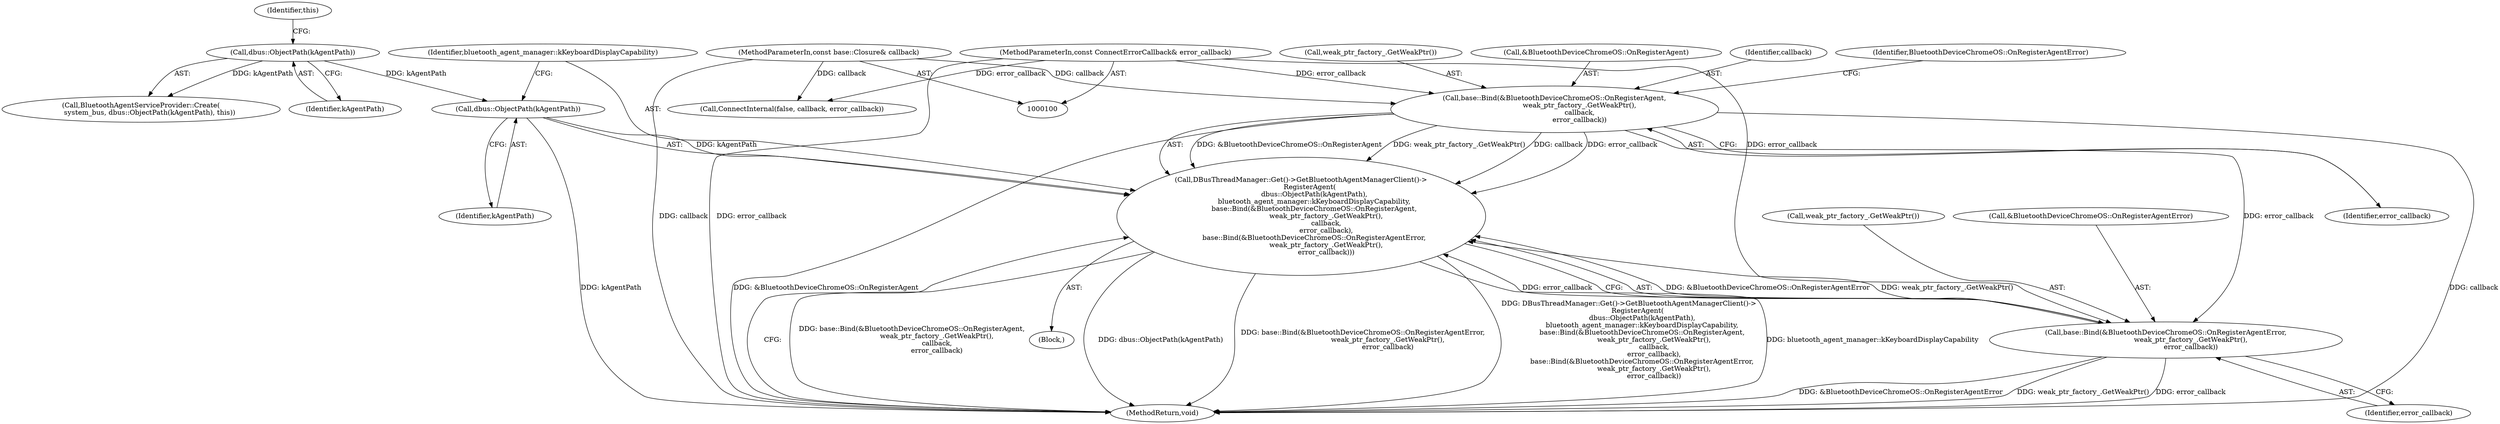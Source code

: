 digraph "0_Chrome_d358f57009b85fb7440208afa5ba87636b491889_7@API" {
"1000168" [label="(Call,DBusThreadManager::Get()->GetBluetoothAgentManagerClient()->\n        RegisterAgent(\n            dbus::ObjectPath(kAgentPath),\n            bluetooth_agent_manager::kKeyboardDisplayCapability,\n            base::Bind(&BluetoothDeviceChromeOS::OnRegisterAgent,\n                       weak_ptr_factory_.GetWeakPtr(),\n                       callback,\n                       error_callback),\n            base::Bind(&BluetoothDeviceChromeOS::OnRegisterAgentError,\n                       weak_ptr_factory_.GetWeakPtr(),\n                       error_callback)))"];
"1000169" [label="(Call,dbus::ObjectPath(kAgentPath))"];
"1000157" [label="(Call,dbus::ObjectPath(kAgentPath))"];
"1000172" [label="(Call,base::Bind(&BluetoothDeviceChromeOS::OnRegisterAgent,\n                       weak_ptr_factory_.GetWeakPtr(),\n                       callback,\n                       error_callback))"];
"1000102" [label="(MethodParameterIn,const base::Closure& callback)"];
"1000103" [label="(MethodParameterIn,const ConnectErrorCallback& error_callback)"];
"1000178" [label="(Call,base::Bind(&BluetoothDeviceChromeOS::OnRegisterAgentError,\n                       weak_ptr_factory_.GetWeakPtr(),\n                       error_callback))"];
"1000177" [label="(Identifier,error_callback)"];
"1000175" [label="(Call,weak_ptr_factory_.GetWeakPtr())"];
"1000181" [label="(Call,weak_ptr_factory_.GetWeakPtr())"];
"1000168" [label="(Call,DBusThreadManager::Get()->GetBluetoothAgentManagerClient()->\n        RegisterAgent(\n            dbus::ObjectPath(kAgentPath),\n            bluetooth_agent_manager::kKeyboardDisplayCapability,\n            base::Bind(&BluetoothDeviceChromeOS::OnRegisterAgent,\n                       weak_ptr_factory_.GetWeakPtr(),\n                       callback,\n                       error_callback),\n            base::Bind(&BluetoothDeviceChromeOS::OnRegisterAgentError,\n                       weak_ptr_factory_.GetWeakPtr(),\n                       error_callback)))"];
"1000155" [label="(Call,BluetoothAgentServiceProvider::Create(\n        system_bus, dbus::ObjectPath(kAgentPath), this))"];
"1000173" [label="(Call,&BluetoothDeviceChromeOS::OnRegisterAgent)"];
"1000171" [label="(Identifier,bluetooth_agent_manager::kKeyboardDisplayCapability)"];
"1000179" [label="(Call,&BluetoothDeviceChromeOS::OnRegisterAgentError)"];
"1000172" [label="(Call,base::Bind(&BluetoothDeviceChromeOS::OnRegisterAgent,\n                       weak_ptr_factory_.GetWeakPtr(),\n                       callback,\n                       error_callback))"];
"1000158" [label="(Identifier,kAgentPath)"];
"1000182" [label="(Identifier,error_callback)"];
"1000183" [label="(MethodReturn,void)"];
"1000169" [label="(Call,dbus::ObjectPath(kAgentPath))"];
"1000170" [label="(Identifier,kAgentPath)"];
"1000136" [label="(Block,)"];
"1000176" [label="(Identifier,callback)"];
"1000103" [label="(MethodParameterIn,const ConnectErrorCallback& error_callback)"];
"1000159" [label="(Identifier,this)"];
"1000131" [label="(Call,ConnectInternal(false, callback, error_callback))"];
"1000157" [label="(Call,dbus::ObjectPath(kAgentPath))"];
"1000178" [label="(Call,base::Bind(&BluetoothDeviceChromeOS::OnRegisterAgentError,\n                       weak_ptr_factory_.GetWeakPtr(),\n                       error_callback))"];
"1000180" [label="(Identifier,BluetoothDeviceChromeOS::OnRegisterAgentError)"];
"1000102" [label="(MethodParameterIn,const base::Closure& callback)"];
"1000168" -> "1000136"  [label="AST: "];
"1000168" -> "1000178"  [label="CFG: "];
"1000169" -> "1000168"  [label="AST: "];
"1000171" -> "1000168"  [label="AST: "];
"1000172" -> "1000168"  [label="AST: "];
"1000178" -> "1000168"  [label="AST: "];
"1000183" -> "1000168"  [label="CFG: "];
"1000168" -> "1000183"  [label="DDG: base::Bind(&BluetoothDeviceChromeOS::OnRegisterAgent,\n                       weak_ptr_factory_.GetWeakPtr(),\n                       callback,\n                       error_callback)"];
"1000168" -> "1000183"  [label="DDG: dbus::ObjectPath(kAgentPath)"];
"1000168" -> "1000183"  [label="DDG: base::Bind(&BluetoothDeviceChromeOS::OnRegisterAgentError,\n                       weak_ptr_factory_.GetWeakPtr(),\n                       error_callback)"];
"1000168" -> "1000183"  [label="DDG: DBusThreadManager::Get()->GetBluetoothAgentManagerClient()->\n        RegisterAgent(\n            dbus::ObjectPath(kAgentPath),\n            bluetooth_agent_manager::kKeyboardDisplayCapability,\n            base::Bind(&BluetoothDeviceChromeOS::OnRegisterAgent,\n                       weak_ptr_factory_.GetWeakPtr(),\n                       callback,\n                       error_callback),\n            base::Bind(&BluetoothDeviceChromeOS::OnRegisterAgentError,\n                       weak_ptr_factory_.GetWeakPtr(),\n                       error_callback))"];
"1000168" -> "1000183"  [label="DDG: bluetooth_agent_manager::kKeyboardDisplayCapability"];
"1000169" -> "1000168"  [label="DDG: kAgentPath"];
"1000172" -> "1000168"  [label="DDG: &BluetoothDeviceChromeOS::OnRegisterAgent"];
"1000172" -> "1000168"  [label="DDG: weak_ptr_factory_.GetWeakPtr()"];
"1000172" -> "1000168"  [label="DDG: callback"];
"1000172" -> "1000168"  [label="DDG: error_callback"];
"1000178" -> "1000168"  [label="DDG: &BluetoothDeviceChromeOS::OnRegisterAgentError"];
"1000178" -> "1000168"  [label="DDG: weak_ptr_factory_.GetWeakPtr()"];
"1000178" -> "1000168"  [label="DDG: error_callback"];
"1000169" -> "1000170"  [label="CFG: "];
"1000170" -> "1000169"  [label="AST: "];
"1000171" -> "1000169"  [label="CFG: "];
"1000169" -> "1000183"  [label="DDG: kAgentPath"];
"1000157" -> "1000169"  [label="DDG: kAgentPath"];
"1000157" -> "1000155"  [label="AST: "];
"1000157" -> "1000158"  [label="CFG: "];
"1000158" -> "1000157"  [label="AST: "];
"1000159" -> "1000157"  [label="CFG: "];
"1000157" -> "1000155"  [label="DDG: kAgentPath"];
"1000172" -> "1000177"  [label="CFG: "];
"1000173" -> "1000172"  [label="AST: "];
"1000175" -> "1000172"  [label="AST: "];
"1000176" -> "1000172"  [label="AST: "];
"1000177" -> "1000172"  [label="AST: "];
"1000180" -> "1000172"  [label="CFG: "];
"1000172" -> "1000183"  [label="DDG: callback"];
"1000172" -> "1000183"  [label="DDG: &BluetoothDeviceChromeOS::OnRegisterAgent"];
"1000102" -> "1000172"  [label="DDG: callback"];
"1000103" -> "1000172"  [label="DDG: error_callback"];
"1000172" -> "1000178"  [label="DDG: error_callback"];
"1000102" -> "1000100"  [label="AST: "];
"1000102" -> "1000183"  [label="DDG: callback"];
"1000102" -> "1000131"  [label="DDG: callback"];
"1000103" -> "1000100"  [label="AST: "];
"1000103" -> "1000183"  [label="DDG: error_callback"];
"1000103" -> "1000131"  [label="DDG: error_callback"];
"1000103" -> "1000178"  [label="DDG: error_callback"];
"1000178" -> "1000182"  [label="CFG: "];
"1000179" -> "1000178"  [label="AST: "];
"1000181" -> "1000178"  [label="AST: "];
"1000182" -> "1000178"  [label="AST: "];
"1000178" -> "1000183"  [label="DDG: &BluetoothDeviceChromeOS::OnRegisterAgentError"];
"1000178" -> "1000183"  [label="DDG: weak_ptr_factory_.GetWeakPtr()"];
"1000178" -> "1000183"  [label="DDG: error_callback"];
}
